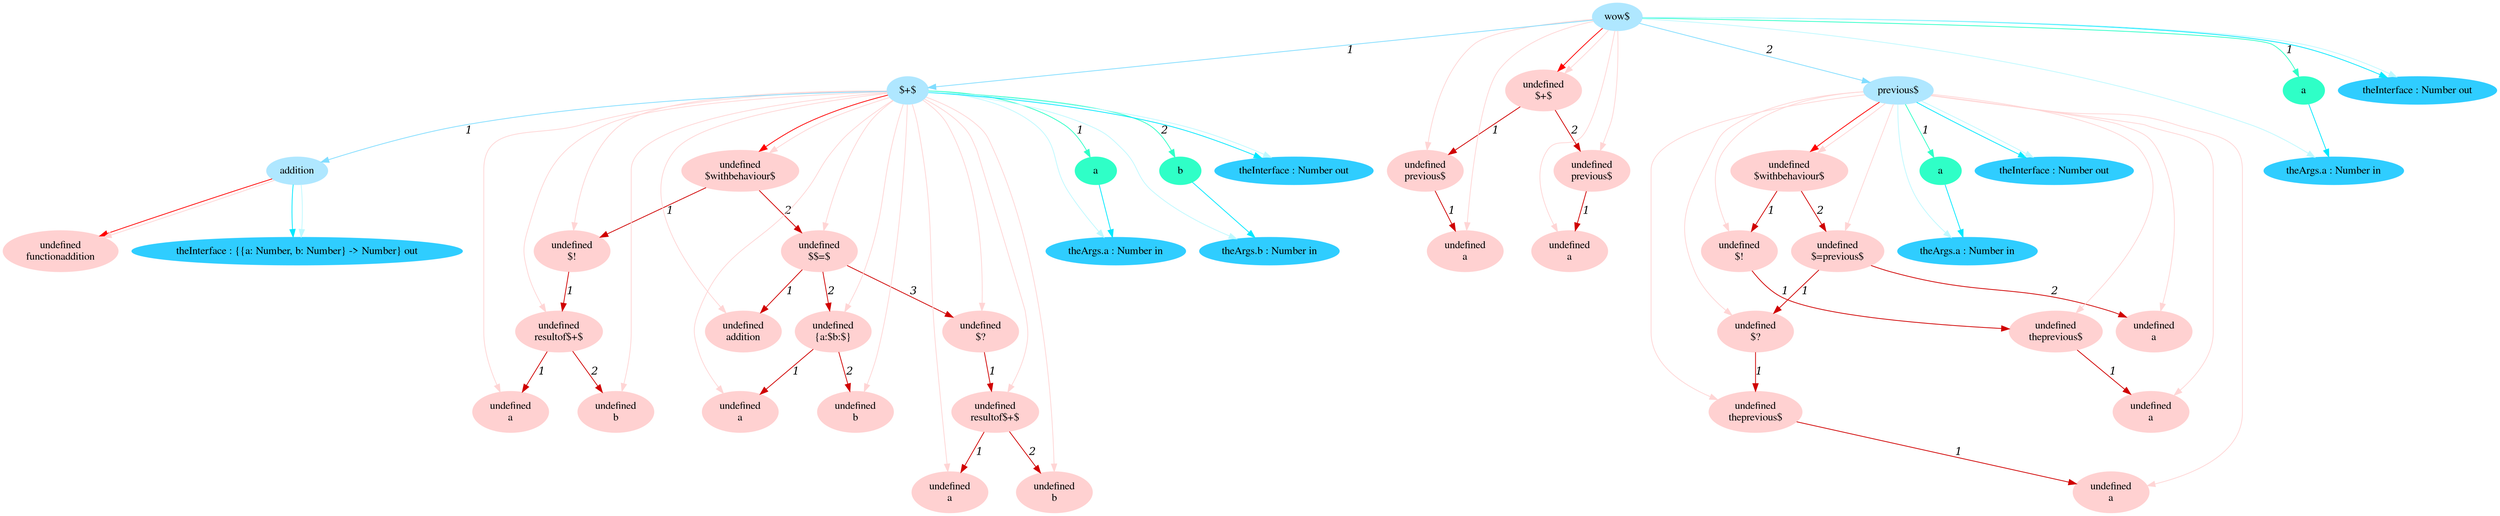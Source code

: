 digraph g{node_15681 [shape="ellipse", style="filled", color="#ffd1d1", fontname="Times", label="undefined
functionaddition" ]
node_15698 [shape="ellipse", style="filled", color="#ffd1d1", fontname="Times", label="undefined
$withbehaviour$" ]
node_15700 [shape="ellipse", style="filled", color="#ffd1d1", fontname="Times", label="undefined
$!" ]
node_15702 [shape="ellipse", style="filled", color="#ffd1d1", fontname="Times", label="undefined
resultof$+$" ]
node_15704 [shape="ellipse", style="filled", color="#ffd1d1", fontname="Times", label="undefined
a" ]
node_15706 [shape="ellipse", style="filled", color="#ffd1d1", fontname="Times", label="undefined
b" ]
node_15711 [shape="ellipse", style="filled", color="#ffd1d1", fontname="Times", label="undefined
$$=$" ]
node_15713 [shape="ellipse", style="filled", color="#ffd1d1", fontname="Times", label="undefined
addition" ]
node_15715 [shape="ellipse", style="filled", color="#ffd1d1", fontname="Times", label="undefined
{a:$b:$}" ]
node_15717 [shape="ellipse", style="filled", color="#ffd1d1", fontname="Times", label="undefined
a" ]
node_15719 [shape="ellipse", style="filled", color="#ffd1d1", fontname="Times", label="undefined
b" ]
node_15723 [shape="ellipse", style="filled", color="#ffd1d1", fontname="Times", label="undefined
$?" ]
node_15725 [shape="ellipse", style="filled", color="#ffd1d1", fontname="Times", label="undefined
resultof$+$" ]
node_15727 [shape="ellipse", style="filled", color="#ffd1d1", fontname="Times", label="undefined
a" ]
node_15729 [shape="ellipse", style="filled", color="#ffd1d1", fontname="Times", label="undefined
b" ]
node_15749 [shape="ellipse", style="filled", color="#ffd1d1", fontname="Times", label="undefined
$withbehaviour$" ]
node_15751 [shape="ellipse", style="filled", color="#ffd1d1", fontname="Times", label="undefined
$!" ]
node_15753 [shape="ellipse", style="filled", color="#ffd1d1", fontname="Times", label="undefined
theprevious$" ]
node_15755 [shape="ellipse", style="filled", color="#ffd1d1", fontname="Times", label="undefined
a" ]
node_15759 [shape="ellipse", style="filled", color="#ffd1d1", fontname="Times", label="undefined
$=previous$" ]
node_15761 [shape="ellipse", style="filled", color="#ffd1d1", fontname="Times", label="undefined
$?" ]
node_15763 [shape="ellipse", style="filled", color="#ffd1d1", fontname="Times", label="undefined
theprevious$" ]
node_15765 [shape="ellipse", style="filled", color="#ffd1d1", fontname="Times", label="undefined
a" ]
node_15769 [shape="ellipse", style="filled", color="#ffd1d1", fontname="Times", label="undefined
a" ]
node_15786 [shape="ellipse", style="filled", color="#ffd1d1", fontname="Times", label="undefined
$+$" ]
node_15788 [shape="ellipse", style="filled", color="#ffd1d1", fontname="Times", label="undefined
previous$" ]
node_15790 [shape="ellipse", style="filled", color="#ffd1d1", fontname="Times", label="undefined
a" ]
node_15793 [shape="ellipse", style="filled", color="#ffd1d1", fontname="Times", label="undefined
previous$" ]
node_15795 [shape="ellipse", style="filled", color="#ffd1d1", fontname="Times", label="undefined
a" ]
node_15675 [shape="ellipse", style="filled", color="#afe7ff", fontname="Times", label="wow$" ]
node_15676 [shape="ellipse", style="filled", color="#afe7ff", fontname="Times", label="$+$" ]
node_15677 [shape="ellipse", style="filled", color="#afe7ff", fontname="Times", label="addition" ]
node_15740 [shape="ellipse", style="filled", color="#afe7ff", fontname="Times", label="previous$" ]
node_15685 [shape="ellipse", style="filled", color="#2fffc7", fontname="Times", label="a" ]
node_15689 [shape="ellipse", style="filled", color="#2fffc7", fontname="Times", label="b" ]
node_15741 [shape="ellipse", style="filled", color="#2fffc7", fontname="Times", label="a" ]
node_15778 [shape="ellipse", style="filled", color="#2fffc7", fontname="Times", label="a" ]
node_15678 [shape="ellipse", style="filled", color="#2fcdff", fontname="Times", label="theInterface : {{a: Number, b: Number} -> Number} out" ]
node_15686 [shape="ellipse", style="filled", color="#2fcdff", fontname="Times", label="theArgs.a : Number in" ]
node_15690 [shape="ellipse", style="filled", color="#2fcdff", fontname="Times", label="theArgs.b : Number in" ]
node_15695 [shape="ellipse", style="filled", color="#2fcdff", fontname="Times", label="theInterface : Number out" ]
node_15742 [shape="ellipse", style="filled", color="#2fcdff", fontname="Times", label="theArgs.a : Number in" ]
node_15746 [shape="ellipse", style="filled", color="#2fcdff", fontname="Times", label="theInterface : Number out" ]
node_15779 [shape="ellipse", style="filled", color="#2fcdff", fontname="Times", label="theArgs.a : Number in" ]
node_15783 [shape="ellipse", style="filled", color="#2fcdff", fontname="Times", label="theInterface : Number out" ]
node_15702 -> node_15704 [dir=forward, arrowHead=normal, fontname="Times-Italic", arrowsize=1, color="#d00000", label="1",  headlabel="", taillabel="" ]
node_15702 -> node_15706 [dir=forward, arrowHead=normal, fontname="Times-Italic", arrowsize=1, color="#d00000", label="2",  headlabel="", taillabel="" ]
node_15700 -> node_15702 [dir=forward, arrowHead=normal, fontname="Times-Italic", arrowsize=1, color="#d00000", label="1",  headlabel="", taillabel="" ]
node_15715 -> node_15717 [dir=forward, arrowHead=normal, fontname="Times-Italic", arrowsize=1, color="#d00000", label="1",  headlabel="", taillabel="" ]
node_15715 -> node_15719 [dir=forward, arrowHead=normal, fontname="Times-Italic", arrowsize=1, color="#d00000", label="2",  headlabel="", taillabel="" ]
node_15725 -> node_15727 [dir=forward, arrowHead=normal, fontname="Times-Italic", arrowsize=1, color="#d00000", label="1",  headlabel="", taillabel="" ]
node_15725 -> node_15729 [dir=forward, arrowHead=normal, fontname="Times-Italic", arrowsize=1, color="#d00000", label="2",  headlabel="", taillabel="" ]
node_15723 -> node_15725 [dir=forward, arrowHead=normal, fontname="Times-Italic", arrowsize=1, color="#d00000", label="1",  headlabel="", taillabel="" ]
node_15711 -> node_15713 [dir=forward, arrowHead=normal, fontname="Times-Italic", arrowsize=1, color="#d00000", label="1",  headlabel="", taillabel="" ]
node_15711 -> node_15715 [dir=forward, arrowHead=normal, fontname="Times-Italic", arrowsize=1, color="#d00000", label="2",  headlabel="", taillabel="" ]
node_15711 -> node_15723 [dir=forward, arrowHead=normal, fontname="Times-Italic", arrowsize=1, color="#d00000", label="3",  headlabel="", taillabel="" ]
node_15698 -> node_15700 [dir=forward, arrowHead=normal, fontname="Times-Italic", arrowsize=1, color="#d00000", label="1",  headlabel="", taillabel="" ]
node_15698 -> node_15711 [dir=forward, arrowHead=normal, fontname="Times-Italic", arrowsize=1, color="#d00000", label="2",  headlabel="", taillabel="" ]
node_15753 -> node_15755 [dir=forward, arrowHead=normal, fontname="Times-Italic", arrowsize=1, color="#d00000", label="1",  headlabel="", taillabel="" ]
node_15751 -> node_15753 [dir=forward, arrowHead=normal, fontname="Times-Italic", arrowsize=1, color="#d00000", label="1",  headlabel="", taillabel="" ]
node_15763 -> node_15765 [dir=forward, arrowHead=normal, fontname="Times-Italic", arrowsize=1, color="#d00000", label="1",  headlabel="", taillabel="" ]
node_15761 -> node_15763 [dir=forward, arrowHead=normal, fontname="Times-Italic", arrowsize=1, color="#d00000", label="1",  headlabel="", taillabel="" ]
node_15759 -> node_15761 [dir=forward, arrowHead=normal, fontname="Times-Italic", arrowsize=1, color="#d00000", label="1",  headlabel="", taillabel="" ]
node_15759 -> node_15769 [dir=forward, arrowHead=normal, fontname="Times-Italic", arrowsize=1, color="#d00000", label="2",  headlabel="", taillabel="" ]
node_15749 -> node_15751 [dir=forward, arrowHead=normal, fontname="Times-Italic", arrowsize=1, color="#d00000", label="1",  headlabel="", taillabel="" ]
node_15749 -> node_15759 [dir=forward, arrowHead=normal, fontname="Times-Italic", arrowsize=1, color="#d00000", label="2",  headlabel="", taillabel="" ]
node_15788 -> node_15790 [dir=forward, arrowHead=normal, fontname="Times-Italic", arrowsize=1, color="#d00000", label="1",  headlabel="", taillabel="" ]
node_15793 -> node_15795 [dir=forward, arrowHead=normal, fontname="Times-Italic", arrowsize=1, color="#d00000", label="1",  headlabel="", taillabel="" ]
node_15786 -> node_15788 [dir=forward, arrowHead=normal, fontname="Times-Italic", arrowsize=1, color="#d00000", label="1",  headlabel="", taillabel="" ]
node_15786 -> node_15793 [dir=forward, arrowHead=normal, fontname="Times-Italic", arrowsize=1, color="#d00000", label="2",  headlabel="", taillabel="" ]
node_15677 -> node_15681 [dir=forward, arrowHead=normal, fontname="Times-Italic", arrowsize=1, color="#ff0000", label="",  headlabel="", taillabel="" ]
node_15676 -> node_15698 [dir=forward, arrowHead=normal, fontname="Times-Italic", arrowsize=1, color="#ff0000", label="",  headlabel="", taillabel="" ]
node_15740 -> node_15749 [dir=forward, arrowHead=normal, fontname="Times-Italic", arrowsize=1, color="#ff0000", label="",  headlabel="", taillabel="" ]
node_15675 -> node_15786 [dir=forward, arrowHead=normal, fontname="Times-Italic", arrowsize=1, color="#ff0000", label="",  headlabel="", taillabel="" ]
node_15677 -> node_15681 [dir=forward, arrowHead=normal, fontname="Times-Italic", arrowsize=1, color="#ffd5d5", label="",  headlabel="", taillabel="" ]
node_15676 -> node_15698 [dir=forward, arrowHead=normal, fontname="Times-Italic", arrowsize=1, color="#ffd5d5", label="",  headlabel="", taillabel="" ]
node_15676 -> node_15700 [dir=forward, arrowHead=normal, fontname="Times-Italic", arrowsize=1, color="#ffd5d5", label="",  headlabel="", taillabel="" ]
node_15676 -> node_15702 [dir=forward, arrowHead=normal, fontname="Times-Italic", arrowsize=1, color="#ffd5d5", label="",  headlabel="", taillabel="" ]
node_15676 -> node_15704 [dir=forward, arrowHead=normal, fontname="Times-Italic", arrowsize=1, color="#ffd5d5", label="",  headlabel="", taillabel="" ]
node_15676 -> node_15706 [dir=forward, arrowHead=normal, fontname="Times-Italic", arrowsize=1, color="#ffd5d5", label="",  headlabel="", taillabel="" ]
node_15676 -> node_15711 [dir=forward, arrowHead=normal, fontname="Times-Italic", arrowsize=1, color="#ffd5d5", label="",  headlabel="", taillabel="" ]
node_15676 -> node_15713 [dir=forward, arrowHead=normal, fontname="Times-Italic", arrowsize=1, color="#ffd5d5", label="",  headlabel="", taillabel="" ]
node_15676 -> node_15715 [dir=forward, arrowHead=normal, fontname="Times-Italic", arrowsize=1, color="#ffd5d5", label="",  headlabel="", taillabel="" ]
node_15676 -> node_15717 [dir=forward, arrowHead=normal, fontname="Times-Italic", arrowsize=1, color="#ffd5d5", label="",  headlabel="", taillabel="" ]
node_15676 -> node_15719 [dir=forward, arrowHead=normal, fontname="Times-Italic", arrowsize=1, color="#ffd5d5", label="",  headlabel="", taillabel="" ]
node_15676 -> node_15723 [dir=forward, arrowHead=normal, fontname="Times-Italic", arrowsize=1, color="#ffd5d5", label="",  headlabel="", taillabel="" ]
node_15676 -> node_15725 [dir=forward, arrowHead=normal, fontname="Times-Italic", arrowsize=1, color="#ffd5d5", label="",  headlabel="", taillabel="" ]
node_15676 -> node_15727 [dir=forward, arrowHead=normal, fontname="Times-Italic", arrowsize=1, color="#ffd5d5", label="",  headlabel="", taillabel="" ]
node_15676 -> node_15729 [dir=forward, arrowHead=normal, fontname="Times-Italic", arrowsize=1, color="#ffd5d5", label="",  headlabel="", taillabel="" ]
node_15740 -> node_15749 [dir=forward, arrowHead=normal, fontname="Times-Italic", arrowsize=1, color="#ffd5d5", label="",  headlabel="", taillabel="" ]
node_15740 -> node_15751 [dir=forward, arrowHead=normal, fontname="Times-Italic", arrowsize=1, color="#ffd5d5", label="",  headlabel="", taillabel="" ]
node_15740 -> node_15753 [dir=forward, arrowHead=normal, fontname="Times-Italic", arrowsize=1, color="#ffd5d5", label="",  headlabel="", taillabel="" ]
node_15740 -> node_15755 [dir=forward, arrowHead=normal, fontname="Times-Italic", arrowsize=1, color="#ffd5d5", label="",  headlabel="", taillabel="" ]
node_15740 -> node_15759 [dir=forward, arrowHead=normal, fontname="Times-Italic", arrowsize=1, color="#ffd5d5", label="",  headlabel="", taillabel="" ]
node_15740 -> node_15761 [dir=forward, arrowHead=normal, fontname="Times-Italic", arrowsize=1, color="#ffd5d5", label="",  headlabel="", taillabel="" ]
node_15740 -> node_15763 [dir=forward, arrowHead=normal, fontname="Times-Italic", arrowsize=1, color="#ffd5d5", label="",  headlabel="", taillabel="" ]
node_15740 -> node_15765 [dir=forward, arrowHead=normal, fontname="Times-Italic", arrowsize=1, color="#ffd5d5", label="",  headlabel="", taillabel="" ]
node_15740 -> node_15769 [dir=forward, arrowHead=normal, fontname="Times-Italic", arrowsize=1, color="#ffd5d5", label="",  headlabel="", taillabel="" ]
node_15675 -> node_15786 [dir=forward, arrowHead=normal, fontname="Times-Italic", arrowsize=1, color="#ffd5d5", label="",  headlabel="", taillabel="" ]
node_15675 -> node_15788 [dir=forward, arrowHead=normal, fontname="Times-Italic", arrowsize=1, color="#ffd5d5", label="",  headlabel="", taillabel="" ]
node_15675 -> node_15790 [dir=forward, arrowHead=normal, fontname="Times-Italic", arrowsize=1, color="#ffd5d5", label="",  headlabel="", taillabel="" ]
node_15675 -> node_15793 [dir=forward, arrowHead=normal, fontname="Times-Italic", arrowsize=1, color="#ffd5d5", label="",  headlabel="", taillabel="" ]
node_15675 -> node_15795 [dir=forward, arrowHead=normal, fontname="Times-Italic", arrowsize=1, color="#ffd5d5", label="",  headlabel="", taillabel="" ]
node_15676 -> node_15685 [dir=forward, arrowHead=normal, fontname="Times-Italic", arrowsize=1, color="#2fffc7", label="1",  headlabel="", taillabel="" ]
node_15676 -> node_15689 [dir=forward, arrowHead=normal, fontname="Times-Italic", arrowsize=1, color="#2fffc7", label="2",  headlabel="", taillabel="" ]
node_15740 -> node_15741 [dir=forward, arrowHead=normal, fontname="Times-Italic", arrowsize=1, color="#2fffc7", label="1",  headlabel="", taillabel="" ]
node_15675 -> node_15778 [dir=forward, arrowHead=normal, fontname="Times-Italic", arrowsize=1, color="#2fffc7", label="1",  headlabel="", taillabel="" ]
node_15685 -> node_15686 [dir=forward, arrowHead=normal, fontname="Times-Italic", arrowsize=1, color="#00e8ff", label="",  headlabel="", taillabel="" ]
node_15689 -> node_15690 [dir=forward, arrowHead=normal, fontname="Times-Italic", arrowsize=1, color="#00e8ff", label="",  headlabel="", taillabel="" ]
node_15741 -> node_15742 [dir=forward, arrowHead=normal, fontname="Times-Italic", arrowsize=1, color="#00e8ff", label="",  headlabel="", taillabel="" ]
node_15778 -> node_15779 [dir=forward, arrowHead=normal, fontname="Times-Italic", arrowsize=1, color="#00e8ff", label="",  headlabel="", taillabel="" ]
node_15677 -> node_15678 [dir=forward, arrowHead=normal, fontname="Times-Italic", arrowsize=1, color="#00e8ff", label="",  headlabel="", taillabel="" ]
node_15676 -> node_15695 [dir=forward, arrowHead=normal, fontname="Times-Italic", arrowsize=1, color="#00e8ff", label="",  headlabel="", taillabel="" ]
node_15740 -> node_15746 [dir=forward, arrowHead=normal, fontname="Times-Italic", arrowsize=1, color="#00e8ff", label="",  headlabel="", taillabel="" ]
node_15675 -> node_15783 [dir=forward, arrowHead=normal, fontname="Times-Italic", arrowsize=1, color="#00e8ff", label="",  headlabel="", taillabel="" ]
node_15677 -> node_15678 [dir=forward, arrowHead=normal, fontname="Times-Italic", arrowsize=1, color="#bef9ff", label="",  headlabel="", taillabel="" ]
node_15676 -> node_15686 [dir=forward, arrowHead=normal, fontname="Times-Italic", arrowsize=1, color="#bef9ff", label="",  headlabel="", taillabel="" ]
node_15676 -> node_15690 [dir=forward, arrowHead=normal, fontname="Times-Italic", arrowsize=1, color="#bef9ff", label="",  headlabel="", taillabel="" ]
node_15676 -> node_15695 [dir=forward, arrowHead=normal, fontname="Times-Italic", arrowsize=1, color="#bef9ff", label="",  headlabel="", taillabel="" ]
node_15740 -> node_15742 [dir=forward, arrowHead=normal, fontname="Times-Italic", arrowsize=1, color="#bef9ff", label="",  headlabel="", taillabel="" ]
node_15740 -> node_15746 [dir=forward, arrowHead=normal, fontname="Times-Italic", arrowsize=1, color="#bef9ff", label="",  headlabel="", taillabel="" ]
node_15675 -> node_15779 [dir=forward, arrowHead=normal, fontname="Times-Italic", arrowsize=1, color="#bef9ff", label="",  headlabel="", taillabel="" ]
node_15675 -> node_15783 [dir=forward, arrowHead=normal, fontname="Times-Italic", arrowsize=1, color="#bef9ff", label="",  headlabel="", taillabel="" ]
node_15676 -> node_15677 [dir=forward, arrowHead=normal, fontname="Times-Italic", arrowsize=1, color="#81ddff", label="1",  headlabel="", taillabel="" ]
node_15675 -> node_15676 [dir=forward, arrowHead=normal, fontname="Times-Italic", arrowsize=1, color="#81ddff", label="1",  headlabel="", taillabel="" ]
node_15675 -> node_15740 [dir=forward, arrowHead=normal, fontname="Times-Italic", arrowsize=1, color="#81ddff", label="2",  headlabel="", taillabel="" ]
}